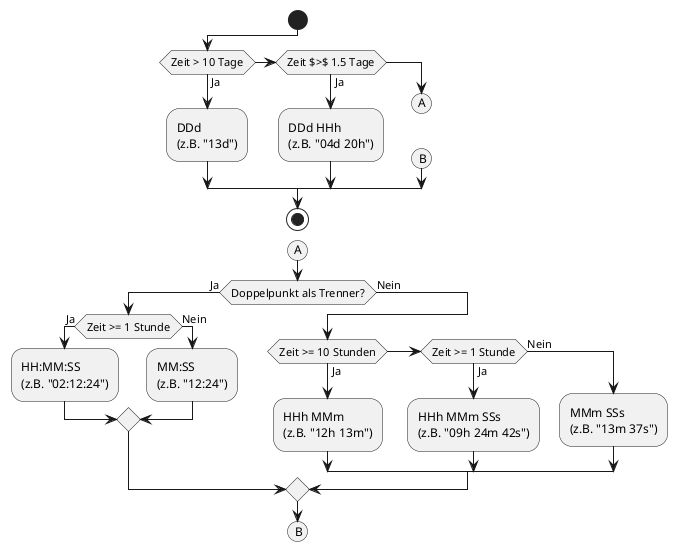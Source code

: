 @startuml ZeitDarstellung
skinparam monochrome true
skinparam shadowing false

start
if (Zeit > 10 Tage) then (Ja)
    :DDd
    (z.B. "13d");
elseif (Zeit $>$ 1.5 Tage) then (Ja)
    :DDd HHh
    (z.B. "04d 20h");
else
    (A)
    detach
    (B)
endif
stop
(A)
if (Doppelpunkt als Trenner?) then (Ja)
        if (Zeit >= 1 Stunde) then (Ja)
            :HH:MM:SS
            (z.B. "02:12:24");
        else (Nein)
            :MM:SS
            (z.B. "12:24");
        endif
else (Nein)
        if (Zeit >= 10 Stunden) then (Ja)
            :HHh MMm
            (z.B. "12h 13m");
        elseif (Zeit >= 1 Stunde) then (Ja)
            :HHh MMm SSs
            (z.B. "09h 24m 42s");
        else (Nein)
            :MMm SSs
            (z.B. "13m 37s");
        endif
endif
(B)
@enduml